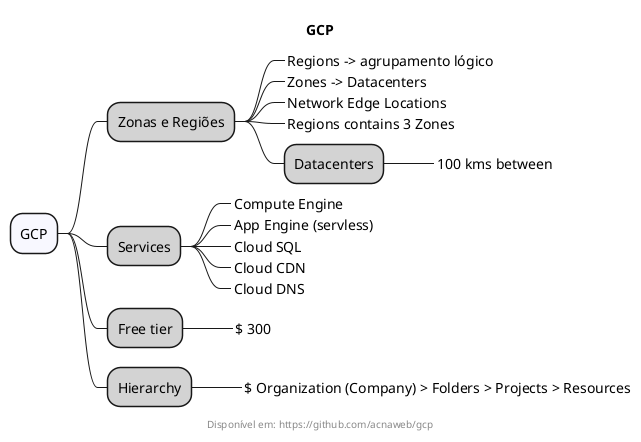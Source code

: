 @startmindmap

title "GCP"
footer Disponível em: https://github.com/acnaweb/gcp

*[#F8F8FF]  GCP

**[#LightGray] Zonas e Regiões
***_ Regions -> agrupamento lógico
***_ Zones -> Datacenters
***_ Network Edge Locations
***_ Regions contains 3 Zones 
***[#LightGray] Datacenters
****_ 100 kms between 

**[#LightGray] Services
***_ Compute Engine
***_ App Engine (servless)
***_ Cloud SQL
***_ Cloud CDN
***_ Cloud DNS

**[#LightGray] Free tier
***_ $ 300

**[#LightGray] Hierarchy
***_ $ Organization (Company) > Folders > Projects > Resources



@endmindmap